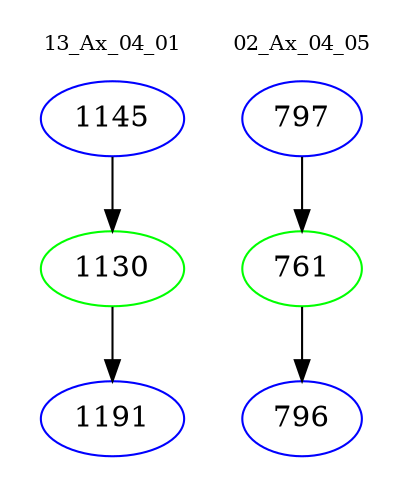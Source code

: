 digraph{
subgraph cluster_0 {
color = white
label = "13_Ax_04_01";
fontsize=10;
T0_1145 [label="1145", color="blue"]
T0_1145 -> T0_1130 [color="black"]
T0_1130 [label="1130", color="green"]
T0_1130 -> T0_1191 [color="black"]
T0_1191 [label="1191", color="blue"]
}
subgraph cluster_1 {
color = white
label = "02_Ax_04_05";
fontsize=10;
T1_797 [label="797", color="blue"]
T1_797 -> T1_761 [color="black"]
T1_761 [label="761", color="green"]
T1_761 -> T1_796 [color="black"]
T1_796 [label="796", color="blue"]
}
}
